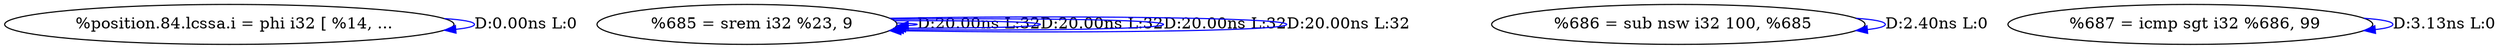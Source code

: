 digraph {
Node0x2899e60[label="  %position.84.lcssa.i = phi i32 [ %14, ..."];
Node0x2899e60 -> Node0x2899e60[label="D:0.00ns L:0",color=blue];
Node0x2899f40[label="  %685 = srem i32 %23, 9"];
Node0x2899f40 -> Node0x2899f40[label="D:20.00ns L:32",color=blue];
Node0x2899f40 -> Node0x2899f40[label="D:20.00ns L:32",color=blue];
Node0x2899f40 -> Node0x2899f40[label="D:20.00ns L:32",color=blue];
Node0x2899f40 -> Node0x2899f40[label="D:20.00ns L:32",color=blue];
Node0x289a020[label="  %686 = sub nsw i32 100, %685"];
Node0x289a020 -> Node0x289a020[label="D:2.40ns L:0",color=blue];
Node0x289a100[label="  %687 = icmp sgt i32 %686, 99"];
Node0x289a100 -> Node0x289a100[label="D:3.13ns L:0",color=blue];
}
